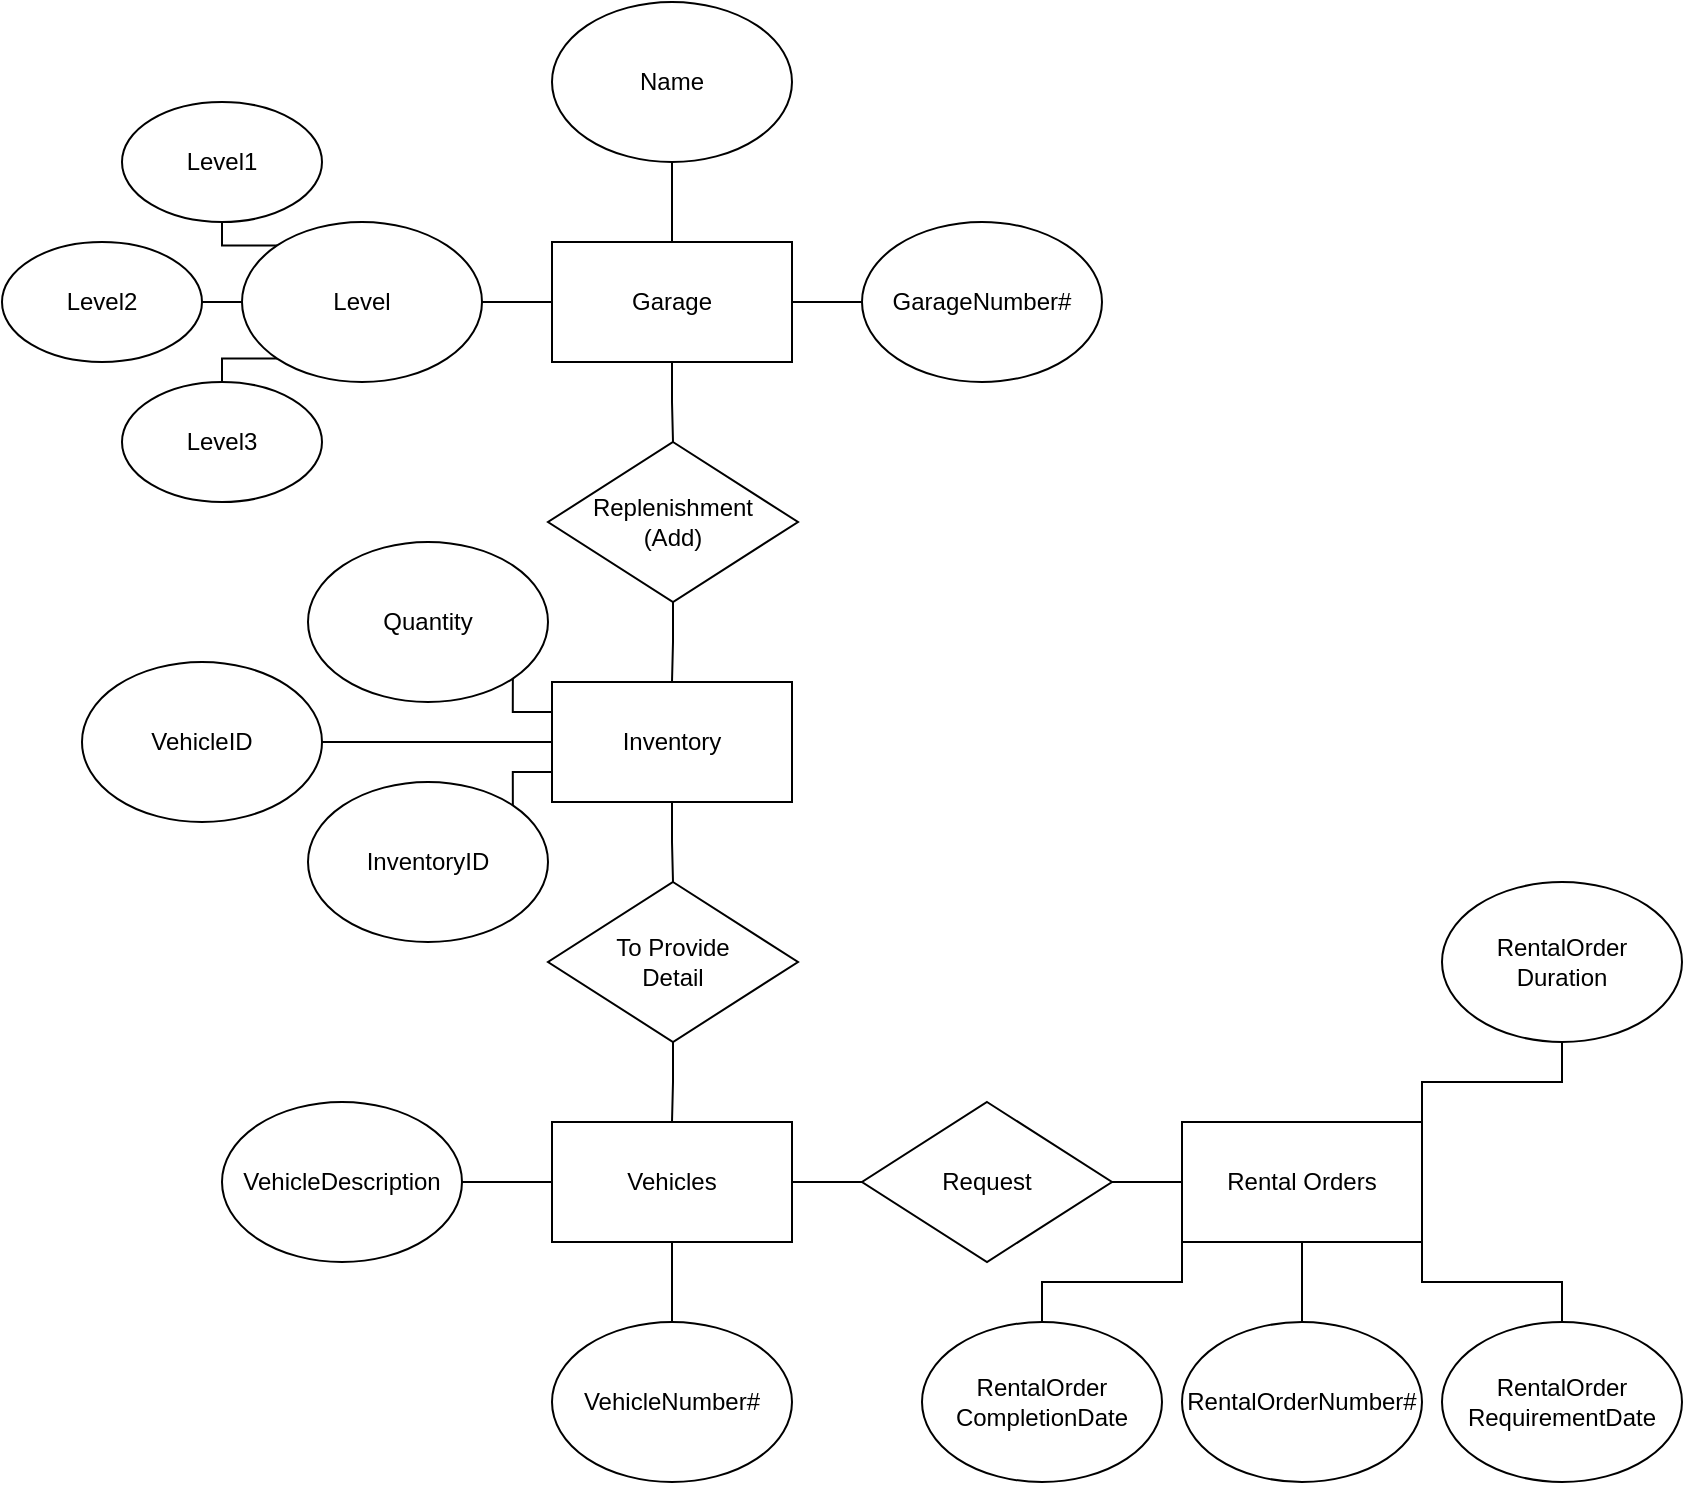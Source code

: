 <mxfile version="20.5.3" type="device"><diagram id="acm8CgrjepyHt5FZts05" name="Page-1"><mxGraphModel dx="2062" dy="1114" grid="1" gridSize="10" guides="1" tooltips="1" connect="1" arrows="1" fold="1" page="1" pageScale="1" pageWidth="850" pageHeight="1100" math="0" shadow="0"><root><mxCell id="0"/><mxCell id="1" parent="0"/><mxCell id="sBBUjbaOKYfKnPF3zVaM-4" style="edgeStyle=orthogonalEdgeStyle;rounded=0;orthogonalLoop=1;jettySize=auto;html=1;exitX=0;exitY=0.5;exitDx=0;exitDy=0;entryX=1;entryY=0.5;entryDx=0;entryDy=0;endArrow=none;endFill=0;" edge="1" parent="1" source="sBBUjbaOKYfKnPF3zVaM-1" target="sBBUjbaOKYfKnPF3zVaM-3"><mxGeometry relative="1" as="geometry"/></mxCell><mxCell id="sBBUjbaOKYfKnPF3zVaM-14" style="edgeStyle=orthogonalEdgeStyle;rounded=0;orthogonalLoop=1;jettySize=auto;html=1;exitX=0.5;exitY=0;exitDx=0;exitDy=0;entryX=0.5;entryY=1;entryDx=0;entryDy=0;endArrow=none;endFill=0;" edge="1" parent="1" source="sBBUjbaOKYfKnPF3zVaM-1" target="sBBUjbaOKYfKnPF3zVaM-2"><mxGeometry relative="1" as="geometry"/></mxCell><mxCell id="sBBUjbaOKYfKnPF3zVaM-24" style="edgeStyle=orthogonalEdgeStyle;rounded=0;orthogonalLoop=1;jettySize=auto;html=1;exitX=1;exitY=0.5;exitDx=0;exitDy=0;entryX=0;entryY=0.5;entryDx=0;entryDy=0;endArrow=none;endFill=0;" edge="1" parent="1" source="sBBUjbaOKYfKnPF3zVaM-1" target="sBBUjbaOKYfKnPF3zVaM-23"><mxGeometry relative="1" as="geometry"/></mxCell><mxCell id="sBBUjbaOKYfKnPF3zVaM-26" style="edgeStyle=orthogonalEdgeStyle;rounded=0;orthogonalLoop=1;jettySize=auto;html=1;exitX=0.5;exitY=1;exitDx=0;exitDy=0;entryX=0.5;entryY=0;entryDx=0;entryDy=0;endArrow=none;endFill=0;" edge="1" parent="1" source="sBBUjbaOKYfKnPF3zVaM-1" target="sBBUjbaOKYfKnPF3zVaM-25"><mxGeometry relative="1" as="geometry"/></mxCell><mxCell id="sBBUjbaOKYfKnPF3zVaM-1" value="Garage" style="rounded=0;whiteSpace=wrap;html=1;" vertex="1" parent="1"><mxGeometry x="365" y="520" width="120" height="60" as="geometry"/></mxCell><mxCell id="sBBUjbaOKYfKnPF3zVaM-2" value="Name" style="ellipse;whiteSpace=wrap;html=1;" vertex="1" parent="1"><mxGeometry x="365" y="400" width="120" height="80" as="geometry"/></mxCell><mxCell id="sBBUjbaOKYfKnPF3zVaM-18" style="edgeStyle=orthogonalEdgeStyle;rounded=0;orthogonalLoop=1;jettySize=auto;html=1;exitX=0;exitY=0.5;exitDx=0;exitDy=0;entryX=1;entryY=0.5;entryDx=0;entryDy=0;endArrow=none;endFill=0;" edge="1" parent="1" source="sBBUjbaOKYfKnPF3zVaM-3" target="sBBUjbaOKYfKnPF3zVaM-15"><mxGeometry relative="1" as="geometry"/></mxCell><mxCell id="sBBUjbaOKYfKnPF3zVaM-21" style="edgeStyle=orthogonalEdgeStyle;rounded=0;orthogonalLoop=1;jettySize=auto;html=1;exitX=0;exitY=0;exitDx=0;exitDy=0;entryX=0.5;entryY=1;entryDx=0;entryDy=0;endArrow=none;endFill=0;" edge="1" parent="1" source="sBBUjbaOKYfKnPF3zVaM-3" target="sBBUjbaOKYfKnPF3zVaM-19"><mxGeometry relative="1" as="geometry"/></mxCell><mxCell id="sBBUjbaOKYfKnPF3zVaM-22" style="edgeStyle=orthogonalEdgeStyle;rounded=0;orthogonalLoop=1;jettySize=auto;html=1;exitX=0;exitY=1;exitDx=0;exitDy=0;entryX=0.5;entryY=0;entryDx=0;entryDy=0;endArrow=none;endFill=0;" edge="1" parent="1" source="sBBUjbaOKYfKnPF3zVaM-3" target="sBBUjbaOKYfKnPF3zVaM-16"><mxGeometry relative="1" as="geometry"/></mxCell><mxCell id="sBBUjbaOKYfKnPF3zVaM-3" value="Level" style="ellipse;whiteSpace=wrap;html=1;" vertex="1" parent="1"><mxGeometry x="210" y="510" width="120" height="80" as="geometry"/></mxCell><mxCell id="sBBUjbaOKYfKnPF3zVaM-15" value="Level2" style="ellipse;whiteSpace=wrap;html=1;" vertex="1" parent="1"><mxGeometry x="90" y="520" width="100" height="60" as="geometry"/></mxCell><mxCell id="sBBUjbaOKYfKnPF3zVaM-16" value="Level3" style="ellipse;whiteSpace=wrap;html=1;" vertex="1" parent="1"><mxGeometry x="150" y="590" width="100" height="60" as="geometry"/></mxCell><mxCell id="sBBUjbaOKYfKnPF3zVaM-19" value="Level1" style="ellipse;whiteSpace=wrap;html=1;" vertex="1" parent="1"><mxGeometry x="150" y="450" width="100" height="60" as="geometry"/></mxCell><mxCell id="sBBUjbaOKYfKnPF3zVaM-23" value="GarageNumber#" style="ellipse;whiteSpace=wrap;html=1;" vertex="1" parent="1"><mxGeometry x="520" y="510" width="120" height="80" as="geometry"/></mxCell><mxCell id="sBBUjbaOKYfKnPF3zVaM-29" style="edgeStyle=orthogonalEdgeStyle;rounded=0;orthogonalLoop=1;jettySize=auto;html=1;exitX=0.5;exitY=1;exitDx=0;exitDy=0;entryX=0.5;entryY=0;entryDx=0;entryDy=0;endArrow=none;endFill=0;" edge="1" parent="1" source="sBBUjbaOKYfKnPF3zVaM-25" target="sBBUjbaOKYfKnPF3zVaM-28"><mxGeometry relative="1" as="geometry"/></mxCell><mxCell id="sBBUjbaOKYfKnPF3zVaM-25" value="Replenishment&lt;br&gt;(Add)" style="rhombus;whiteSpace=wrap;html=1;" vertex="1" parent="1"><mxGeometry x="363" y="620" width="125" height="80" as="geometry"/></mxCell><mxCell id="sBBUjbaOKYfKnPF3zVaM-33" style="edgeStyle=orthogonalEdgeStyle;rounded=0;orthogonalLoop=1;jettySize=auto;html=1;exitX=0;exitY=0.5;exitDx=0;exitDy=0;entryX=1;entryY=0.5;entryDx=0;entryDy=0;endArrow=none;endFill=0;" edge="1" parent="1" source="sBBUjbaOKYfKnPF3zVaM-28" target="sBBUjbaOKYfKnPF3zVaM-31"><mxGeometry relative="1" as="geometry"/></mxCell><mxCell id="sBBUjbaOKYfKnPF3zVaM-34" style="edgeStyle=orthogonalEdgeStyle;rounded=0;orthogonalLoop=1;jettySize=auto;html=1;exitX=0;exitY=0.25;exitDx=0;exitDy=0;entryX=1;entryY=1;entryDx=0;entryDy=0;endArrow=none;endFill=0;" edge="1" parent="1" source="sBBUjbaOKYfKnPF3zVaM-28" target="sBBUjbaOKYfKnPF3zVaM-30"><mxGeometry relative="1" as="geometry"/></mxCell><mxCell id="sBBUjbaOKYfKnPF3zVaM-35" style="edgeStyle=orthogonalEdgeStyle;rounded=0;orthogonalLoop=1;jettySize=auto;html=1;exitX=0;exitY=0.75;exitDx=0;exitDy=0;entryX=1;entryY=0;entryDx=0;entryDy=0;endArrow=none;endFill=0;" edge="1" parent="1" source="sBBUjbaOKYfKnPF3zVaM-28" target="sBBUjbaOKYfKnPF3zVaM-32"><mxGeometry relative="1" as="geometry"/></mxCell><mxCell id="sBBUjbaOKYfKnPF3zVaM-37" style="edgeStyle=orthogonalEdgeStyle;rounded=0;orthogonalLoop=1;jettySize=auto;html=1;exitX=0.5;exitY=1;exitDx=0;exitDy=0;entryX=0.5;entryY=0;entryDx=0;entryDy=0;endArrow=none;endFill=0;" edge="1" parent="1" source="sBBUjbaOKYfKnPF3zVaM-28" target="sBBUjbaOKYfKnPF3zVaM-36"><mxGeometry relative="1" as="geometry"/></mxCell><mxCell id="sBBUjbaOKYfKnPF3zVaM-28" value="Inventory" style="rounded=0;whiteSpace=wrap;html=1;" vertex="1" parent="1"><mxGeometry x="365" y="740" width="120" height="60" as="geometry"/></mxCell><mxCell id="sBBUjbaOKYfKnPF3zVaM-30" value="Quantity" style="ellipse;whiteSpace=wrap;html=1;" vertex="1" parent="1"><mxGeometry x="243" y="670" width="120" height="80" as="geometry"/></mxCell><mxCell id="sBBUjbaOKYfKnPF3zVaM-31" value="VehicleID" style="ellipse;whiteSpace=wrap;html=1;" vertex="1" parent="1"><mxGeometry x="130" y="730" width="120" height="80" as="geometry"/></mxCell><mxCell id="sBBUjbaOKYfKnPF3zVaM-32" value="InventoryID" style="ellipse;whiteSpace=wrap;html=1;" vertex="1" parent="1"><mxGeometry x="243" y="790" width="120" height="80" as="geometry"/></mxCell><mxCell id="sBBUjbaOKYfKnPF3zVaM-39" style="edgeStyle=orthogonalEdgeStyle;rounded=0;orthogonalLoop=1;jettySize=auto;html=1;exitX=0.5;exitY=1;exitDx=0;exitDy=0;entryX=0.5;entryY=0;entryDx=0;entryDy=0;endArrow=none;endFill=0;" edge="1" parent="1" source="sBBUjbaOKYfKnPF3zVaM-36" target="sBBUjbaOKYfKnPF3zVaM-38"><mxGeometry relative="1" as="geometry"/></mxCell><mxCell id="sBBUjbaOKYfKnPF3zVaM-36" value="To Provide&lt;br&gt;Detail" style="rhombus;whiteSpace=wrap;html=1;" vertex="1" parent="1"><mxGeometry x="363" y="840" width="125" height="80" as="geometry"/></mxCell><mxCell id="sBBUjbaOKYfKnPF3zVaM-41" style="edgeStyle=orthogonalEdgeStyle;rounded=0;orthogonalLoop=1;jettySize=auto;html=1;exitX=0;exitY=0.5;exitDx=0;exitDy=0;entryX=1;entryY=0.5;entryDx=0;entryDy=0;endArrow=none;endFill=0;" edge="1" parent="1" source="sBBUjbaOKYfKnPF3zVaM-38" target="sBBUjbaOKYfKnPF3zVaM-40"><mxGeometry relative="1" as="geometry"/></mxCell><mxCell id="sBBUjbaOKYfKnPF3zVaM-46" style="edgeStyle=orthogonalEdgeStyle;rounded=0;orthogonalLoop=1;jettySize=auto;html=1;exitX=0.5;exitY=1;exitDx=0;exitDy=0;entryX=0.5;entryY=0;entryDx=0;entryDy=0;endArrow=none;endFill=0;" edge="1" parent="1" source="sBBUjbaOKYfKnPF3zVaM-38" target="sBBUjbaOKYfKnPF3zVaM-45"><mxGeometry relative="1" as="geometry"/></mxCell><mxCell id="sBBUjbaOKYfKnPF3zVaM-48" style="edgeStyle=orthogonalEdgeStyle;rounded=0;orthogonalLoop=1;jettySize=auto;html=1;exitX=1;exitY=0.5;exitDx=0;exitDy=0;entryX=0;entryY=0.5;entryDx=0;entryDy=0;endArrow=none;endFill=0;" edge="1" parent="1" source="sBBUjbaOKYfKnPF3zVaM-38" target="sBBUjbaOKYfKnPF3zVaM-47"><mxGeometry relative="1" as="geometry"/></mxCell><mxCell id="sBBUjbaOKYfKnPF3zVaM-38" value="Vehicles" style="rounded=0;whiteSpace=wrap;html=1;" vertex="1" parent="1"><mxGeometry x="365" y="960" width="120" height="60" as="geometry"/></mxCell><mxCell id="sBBUjbaOKYfKnPF3zVaM-40" value="VehicleDescription" style="ellipse;whiteSpace=wrap;html=1;" vertex="1" parent="1"><mxGeometry x="200" y="950" width="120" height="80" as="geometry"/></mxCell><mxCell id="sBBUjbaOKYfKnPF3zVaM-45" value="VehicleNumber#" style="ellipse;whiteSpace=wrap;html=1;" vertex="1" parent="1"><mxGeometry x="365" y="1060" width="120" height="80" as="geometry"/></mxCell><mxCell id="sBBUjbaOKYfKnPF3zVaM-50" style="edgeStyle=orthogonalEdgeStyle;rounded=0;orthogonalLoop=1;jettySize=auto;html=1;exitX=1;exitY=0.5;exitDx=0;exitDy=0;entryX=0;entryY=0.5;entryDx=0;entryDy=0;endArrow=none;endFill=0;" edge="1" parent="1" source="sBBUjbaOKYfKnPF3zVaM-47" target="sBBUjbaOKYfKnPF3zVaM-49"><mxGeometry relative="1" as="geometry"/></mxCell><mxCell id="sBBUjbaOKYfKnPF3zVaM-47" value="Request" style="rhombus;whiteSpace=wrap;html=1;" vertex="1" parent="1"><mxGeometry x="520" y="950" width="125" height="80" as="geometry"/></mxCell><mxCell id="sBBUjbaOKYfKnPF3zVaM-53" style="edgeStyle=orthogonalEdgeStyle;rounded=0;orthogonalLoop=1;jettySize=auto;html=1;exitX=0;exitY=1;exitDx=0;exitDy=0;entryX=0.5;entryY=0;entryDx=0;entryDy=0;endArrow=none;endFill=0;" edge="1" parent="1" source="sBBUjbaOKYfKnPF3zVaM-49" target="sBBUjbaOKYfKnPF3zVaM-52"><mxGeometry relative="1" as="geometry"/></mxCell><mxCell id="sBBUjbaOKYfKnPF3zVaM-54" style="edgeStyle=orthogonalEdgeStyle;rounded=0;orthogonalLoop=1;jettySize=auto;html=1;exitX=0.5;exitY=1;exitDx=0;exitDy=0;entryX=0.5;entryY=0;entryDx=0;entryDy=0;endArrow=none;endFill=0;" edge="1" parent="1" source="sBBUjbaOKYfKnPF3zVaM-49" target="sBBUjbaOKYfKnPF3zVaM-51"><mxGeometry relative="1" as="geometry"/></mxCell><mxCell id="sBBUjbaOKYfKnPF3zVaM-56" style="edgeStyle=orthogonalEdgeStyle;rounded=0;orthogonalLoop=1;jettySize=auto;html=1;exitX=1;exitY=1;exitDx=0;exitDy=0;entryX=0.5;entryY=0;entryDx=0;entryDy=0;endArrow=none;endFill=0;" edge="1" parent="1" source="sBBUjbaOKYfKnPF3zVaM-49" target="sBBUjbaOKYfKnPF3zVaM-55"><mxGeometry relative="1" as="geometry"/></mxCell><mxCell id="sBBUjbaOKYfKnPF3zVaM-58" style="edgeStyle=orthogonalEdgeStyle;rounded=0;orthogonalLoop=1;jettySize=auto;html=1;exitX=1;exitY=0;exitDx=0;exitDy=0;entryX=0.5;entryY=1;entryDx=0;entryDy=0;endArrow=none;endFill=0;" edge="1" parent="1" source="sBBUjbaOKYfKnPF3zVaM-49" target="sBBUjbaOKYfKnPF3zVaM-57"><mxGeometry relative="1" as="geometry"/></mxCell><mxCell id="sBBUjbaOKYfKnPF3zVaM-49" value="Rental Orders" style="rounded=0;whiteSpace=wrap;html=1;" vertex="1" parent="1"><mxGeometry x="680" y="960" width="120" height="60" as="geometry"/></mxCell><mxCell id="sBBUjbaOKYfKnPF3zVaM-51" value="RentalOrderNumber#" style="ellipse;whiteSpace=wrap;html=1;" vertex="1" parent="1"><mxGeometry x="680" y="1060" width="120" height="80" as="geometry"/></mxCell><mxCell id="sBBUjbaOKYfKnPF3zVaM-52" value="RentalOrder&lt;br&gt;CompletionDate" style="ellipse;whiteSpace=wrap;html=1;" vertex="1" parent="1"><mxGeometry x="550" y="1060" width="120" height="80" as="geometry"/></mxCell><mxCell id="sBBUjbaOKYfKnPF3zVaM-55" value="RentalOrder&lt;br&gt;RequirementDate" style="ellipse;whiteSpace=wrap;html=1;" vertex="1" parent="1"><mxGeometry x="810" y="1060" width="120" height="80" as="geometry"/></mxCell><mxCell id="sBBUjbaOKYfKnPF3zVaM-57" value="RentalOrder&lt;br&gt;Duration" style="ellipse;whiteSpace=wrap;html=1;" vertex="1" parent="1"><mxGeometry x="810" y="840" width="120" height="80" as="geometry"/></mxCell></root></mxGraphModel></diagram></mxfile>
